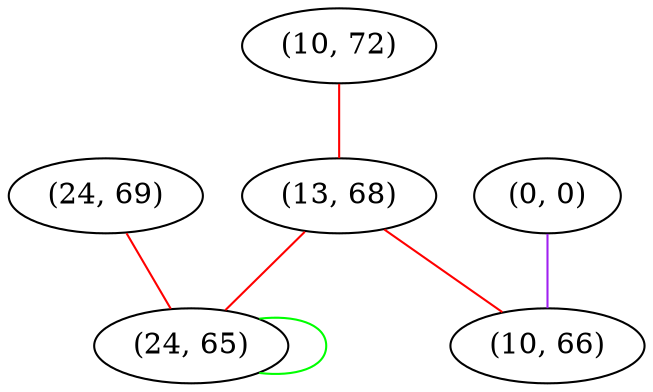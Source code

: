 graph "" {
"(10, 72)";
"(0, 0)";
"(13, 68)";
"(24, 69)";
"(24, 65)";
"(10, 66)";
"(10, 72)" -- "(13, 68)"  [color=red, key=0, weight=1];
"(0, 0)" -- "(10, 66)"  [color=purple, key=0, weight=4];
"(13, 68)" -- "(24, 65)"  [color=red, key=0, weight=1];
"(13, 68)" -- "(10, 66)"  [color=red, key=0, weight=1];
"(24, 69)" -- "(24, 65)"  [color=red, key=0, weight=1];
"(24, 65)" -- "(24, 65)"  [color=green, key=0, weight=2];
}
